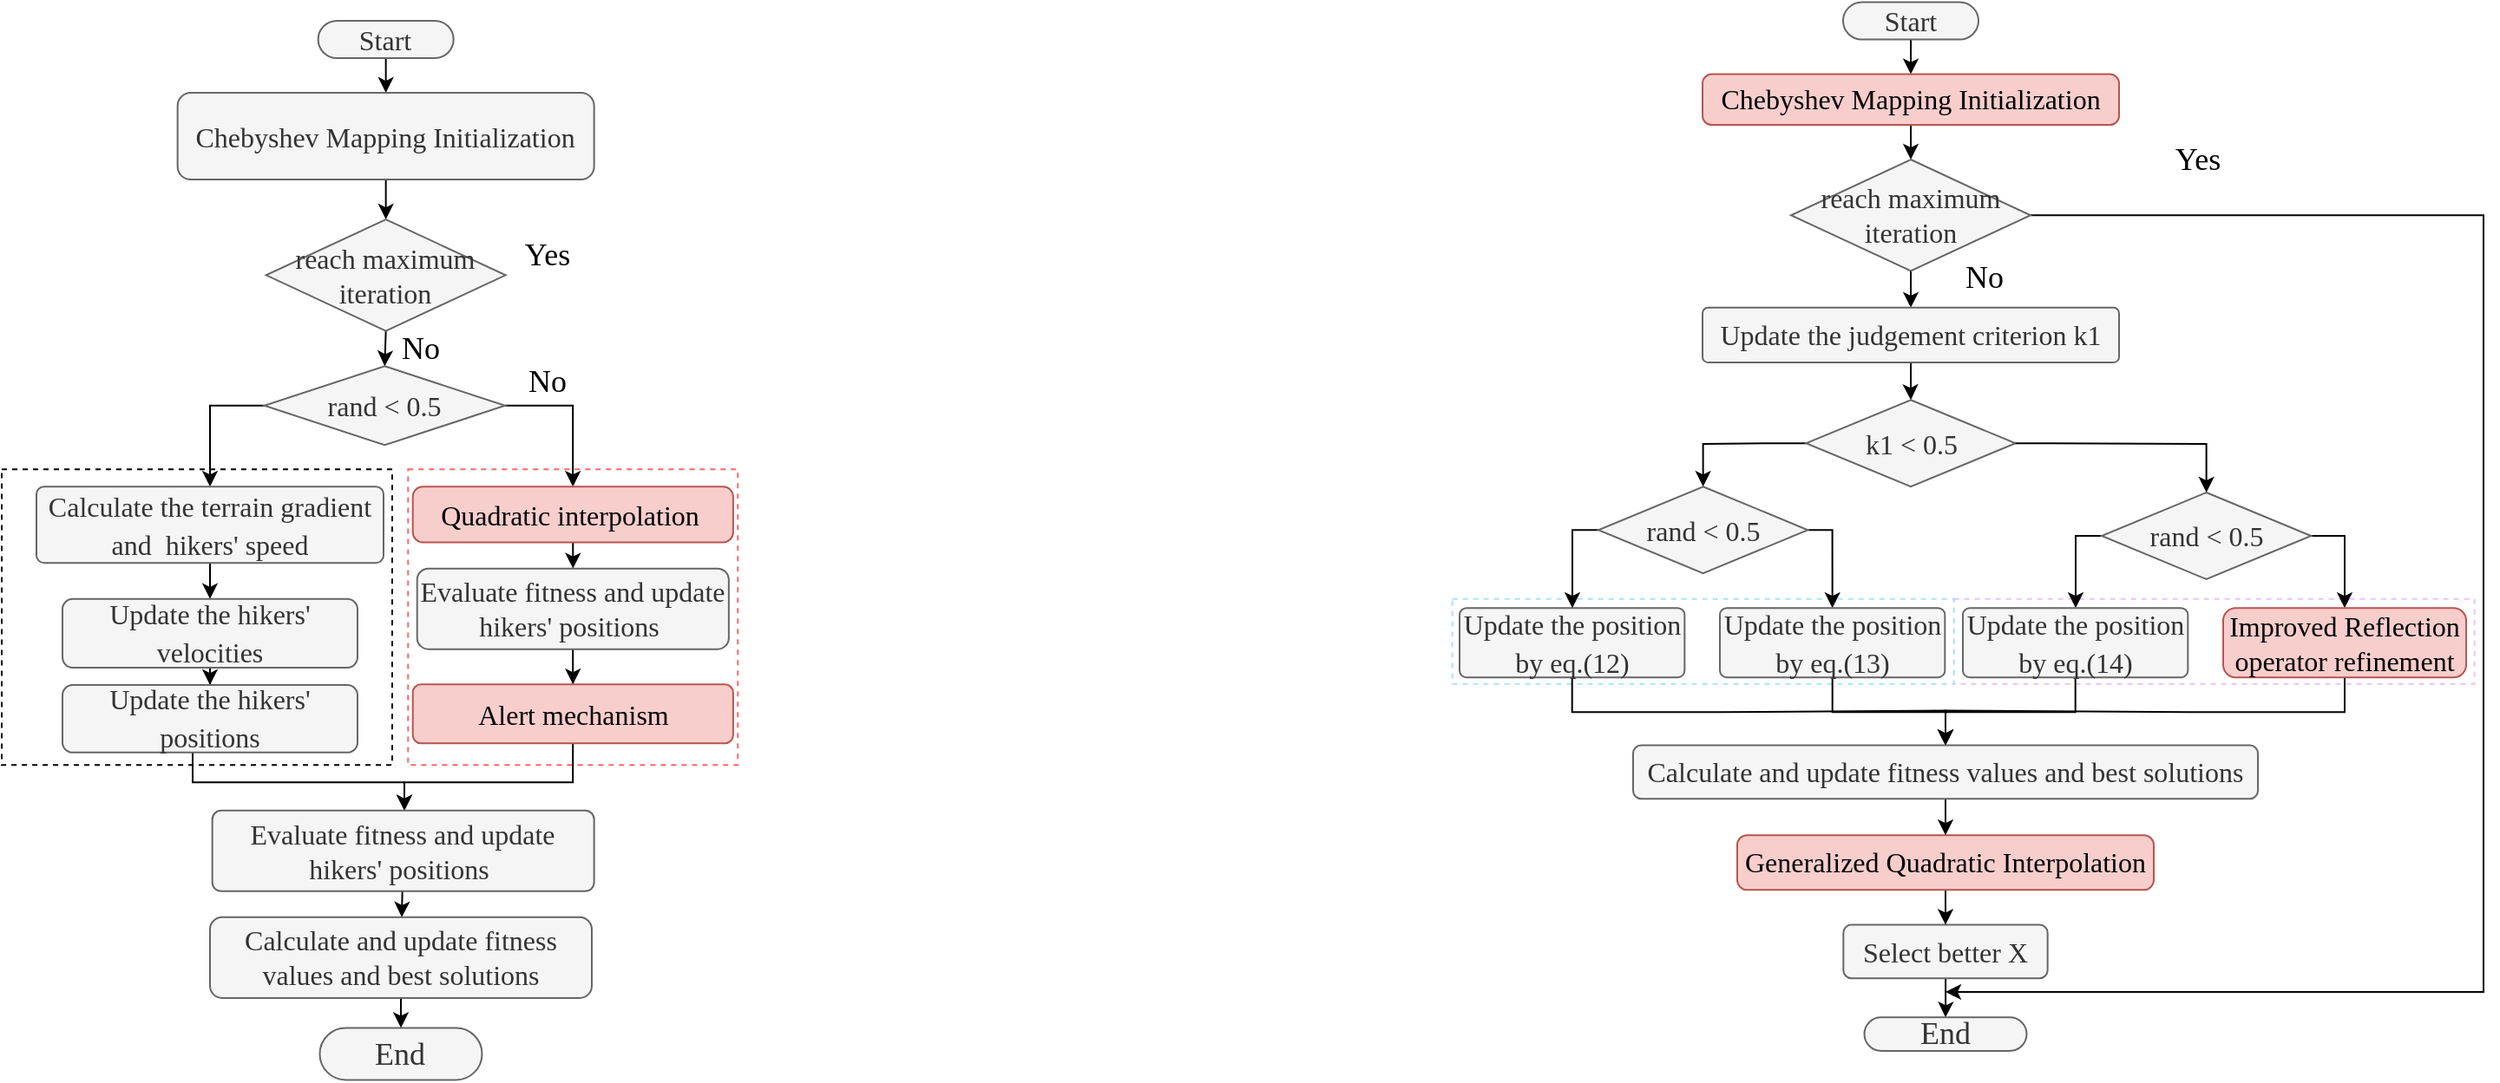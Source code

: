 <mxfile version="26.1.3">
  <diagram name="第 1 页" id="DrYwcsrSqI8XcHw-VVTQ">
    <mxGraphModel dx="607" dy="3076" grid="1" gridSize="10" guides="1" tooltips="1" connect="1" arrows="1" fold="1" page="1" pageScale="1" pageWidth="827" pageHeight="1169" math="0" shadow="0">
      <root>
        <mxCell id="0" />
        <mxCell id="1" parent="0" />
        <mxCell id="w1JR5-OPfSAF1FVDnx4g-18" value="" style="rounded=0;whiteSpace=wrap;html=1;dashed=1;fontFamily=Times New Roman;fontSize=18;strokeColor=#EAC1FF;" vertex="1" parent="1">
          <mxGeometry x="2564.83" y="-1316.61" width="300" height="48.93" as="geometry" />
        </mxCell>
        <mxCell id="w1JR5-OPfSAF1FVDnx4g-17" value="" style="rounded=0;whiteSpace=wrap;html=1;dashed=1;fontFamily=Times New Roman;fontSize=18;strokeColor=#AAE2FF;" vertex="1" parent="1">
          <mxGeometry x="2275.83" y="-1316.61" width="289" height="48.93" as="geometry" />
        </mxCell>
        <mxCell id="znDbkGUDBgg_eZ-vlcGg-1" value="" style="rounded=0;whiteSpace=wrap;html=1;dashed=1;strokeColor=#FF6666;fontFamily=Times New Roman;fontSize=18;" parent="1" vertex="1">
          <mxGeometry x="1674.14" y="-1391.39" width="190" height="170.54" as="geometry" />
        </mxCell>
        <mxCell id="znDbkGUDBgg_eZ-vlcGg-2" value="" style="rounded=0;whiteSpace=wrap;html=1;dashed=1;fontFamily=Times New Roman;fontSize=18;" parent="1" vertex="1">
          <mxGeometry x="1440" y="-1391.39" width="225" height="170.54" as="geometry" />
        </mxCell>
        <mxCell id="znDbkGUDBgg_eZ-vlcGg-3" style="rounded=0;orthogonalLoop=1;jettySize=auto;html=1;entryX=0.5;entryY=0;entryDx=0;entryDy=0;fontFamily=Times New Roman;fontSize=18;" parent="1" source="znDbkGUDBgg_eZ-vlcGg-4" target="znDbkGUDBgg_eZ-vlcGg-6" edge="1">
          <mxGeometry relative="1" as="geometry" />
        </mxCell>
        <mxCell id="znDbkGUDBgg_eZ-vlcGg-4" value="Start" style="rounded=1;whiteSpace=wrap;html=1;absoluteArcSize=0;arcSize=50;fontSize=16;fontFamily=Times New Roman;fillColor=#f5f5f5;fontColor=#333333;strokeColor=#666666;" parent="1" vertex="1">
          <mxGeometry x="1622.33" y="-1650" width="78" height="21.53" as="geometry" />
        </mxCell>
        <mxCell id="znDbkGUDBgg_eZ-vlcGg-5" style="rounded=0;orthogonalLoop=1;jettySize=auto;html=1;entryX=0.5;entryY=0;entryDx=0;entryDy=0;fontFamily=Times New Roman;fontSize=18;" parent="1" source="znDbkGUDBgg_eZ-vlcGg-6" target="znDbkGUDBgg_eZ-vlcGg-9" edge="1">
          <mxGeometry relative="1" as="geometry" />
        </mxCell>
        <mxCell id="znDbkGUDBgg_eZ-vlcGg-6" value="&lt;font&gt;Chebyshev Mapping Initialization&lt;/font&gt;" style="rounded=1;whiteSpace=wrap;html=1;align=center;verticalAlign=middle;arcSize=15;fontFamily=Times New Roman;fontSize=16;fillColor=#f5f5f5;fontColor=#333333;strokeColor=#666666;" parent="1" vertex="1">
          <mxGeometry x="1541.33" y="-1608.47" width="240" height="50" as="geometry" />
        </mxCell>
        <mxCell id="znDbkGUDBgg_eZ-vlcGg-7" style="edgeStyle=orthogonalEdgeStyle;rounded=0;orthogonalLoop=1;jettySize=auto;html=1;exitX=0.5;exitY=1;exitDx=0;exitDy=0;entryX=0.5;entryY=0;entryDx=0;entryDy=0;fontFamily=Times New Roman;fontSize=18;" parent="1" source="znDbkGUDBgg_eZ-vlcGg-9" target="znDbkGUDBgg_eZ-vlcGg-17" edge="1">
          <mxGeometry relative="1" as="geometry" />
        </mxCell>
        <mxCell id="znDbkGUDBgg_eZ-vlcGg-8" style="edgeStyle=orthogonalEdgeStyle;rounded=0;orthogonalLoop=1;jettySize=auto;html=1;exitX=1;exitY=0.5;exitDx=0;exitDy=0;fontFamily=Times New Roman;fontSize=18;" parent="1" source="3fcH1A0avGzYwGgjeC8N-6" edge="1">
          <mxGeometry relative="1" as="geometry">
            <Array as="points">
              <mxPoint x="2870" y="-1538" />
              <mxPoint x="2870" y="-1090" />
              <mxPoint x="2570" y="-1090" />
            </Array>
            <mxPoint x="2609" y="-1535.455" as="sourcePoint" />
            <mxPoint x="2560" y="-1090" as="targetPoint" />
          </mxGeometry>
        </mxCell>
        <mxCell id="znDbkGUDBgg_eZ-vlcGg-9" value="&lt;font&gt;&amp;nbsp;&lt;/font&gt;&lt;span style=&quot;background-color: initial;&quot;&gt;reach maximum&amp;nbsp; iteration&lt;/span&gt;" style="rhombus;whiteSpace=wrap;html=1;rounded=0;align=center;verticalAlign=middle;arcSize=50;fontFamily=Times New Roman;fontSize=16;fillColor=#f5f5f5;fontColor=#333333;strokeColor=#666666;" parent="1" vertex="1">
          <mxGeometry x="1592.33" y="-1535.45" width="138" height="64.25" as="geometry" />
        </mxCell>
        <mxCell id="znDbkGUDBgg_eZ-vlcGg-10" value="End" style="rounded=1;whiteSpace=wrap;html=1;absoluteArcSize=0;arcSize=50;align=center;verticalAlign=middle;fontFamily=Times New Roman;fontSize=18;fillColor=#f5f5f5;fontColor=#333333;strokeColor=#666666;" parent="1" vertex="1">
          <mxGeometry x="1623.25" y="-1069.3" width="93.496" height="30" as="geometry" />
        </mxCell>
        <mxCell id="znDbkGUDBgg_eZ-vlcGg-11" style="rounded=0;orthogonalLoop=1;jettySize=auto;html=1;fontFamily=Times New Roman;fontSize=18;" parent="1" source="znDbkGUDBgg_eZ-vlcGg-12" target="znDbkGUDBgg_eZ-vlcGg-10" edge="1">
          <mxGeometry relative="1" as="geometry" />
        </mxCell>
        <mxCell id="znDbkGUDBgg_eZ-vlcGg-12" value="&lt;font&gt;Calculate and update fitness values and best solutions&lt;/font&gt;" style="rounded=1;whiteSpace=wrap;html=1;align=center;verticalAlign=middle;arcSize=15;fontFamily=Times New Roman;fontSize=16;fillColor=#f5f5f5;fontColor=#333333;strokeColor=#666666;" parent="1" vertex="1">
          <mxGeometry x="1560" y="-1133.07" width="220" height="46.54" as="geometry" />
        </mxCell>
        <mxCell id="znDbkGUDBgg_eZ-vlcGg-13" value="&lt;font&gt;Yes&lt;/font&gt;" style="text;html=1;align=center;verticalAlign=middle;resizable=0;points=[];autosize=1;strokeColor=none;fillColor=none;fontSize=18;fontFamily=Times New Roman;" parent="1" vertex="1">
          <mxGeometry x="1728.677" y="-1535.45" width="50" height="40" as="geometry" />
        </mxCell>
        <mxCell id="znDbkGUDBgg_eZ-vlcGg-14" value="&lt;font&gt;No&lt;/font&gt;" style="text;html=1;align=center;verticalAlign=middle;resizable=0;points=[];autosize=1;fontSize=18;fontFamily=Times New Roman;" parent="1" vertex="1">
          <mxGeometry x="1656.034" y="-1480.85" width="50" height="40" as="geometry" />
        </mxCell>
        <mxCell id="znDbkGUDBgg_eZ-vlcGg-15" style="edgeStyle=orthogonalEdgeStyle;rounded=0;orthogonalLoop=1;jettySize=auto;html=1;fontFamily=Times New Roman;fontSize=18;exitX=0;exitY=0.5;exitDx=0;exitDy=0;" parent="1" source="znDbkGUDBgg_eZ-vlcGg-17" target="znDbkGUDBgg_eZ-vlcGg-19" edge="1">
          <mxGeometry relative="1" as="geometry" />
        </mxCell>
        <mxCell id="znDbkGUDBgg_eZ-vlcGg-16" style="edgeStyle=orthogonalEdgeStyle;rounded=0;orthogonalLoop=1;jettySize=auto;html=1;fontFamily=Times New Roman;fontSize=18;exitX=1;exitY=0.5;exitDx=0;exitDy=0;" parent="1" source="znDbkGUDBgg_eZ-vlcGg-17" target="znDbkGUDBgg_eZ-vlcGg-25" edge="1">
          <mxGeometry relative="1" as="geometry" />
        </mxCell>
        <mxCell id="znDbkGUDBgg_eZ-vlcGg-17" value="rand &amp;lt; &lt;font&gt;0.5&lt;/font&gt;" style="rhombus;whiteSpace=wrap;html=1;rounded=0;align=center;verticalAlign=middle;arcSize=50;fontFamily=Times New Roman;fontSize=16;fillColor=#f5f5f5;fontColor=#333333;strokeColor=#666666;" parent="1" vertex="1">
          <mxGeometry x="1591.34" y="-1450.85" width="138.66" height="45.5" as="geometry" />
        </mxCell>
        <mxCell id="znDbkGUDBgg_eZ-vlcGg-18" style="edgeStyle=orthogonalEdgeStyle;rounded=0;orthogonalLoop=1;jettySize=auto;html=1;entryX=0.5;entryY=0;entryDx=0;entryDy=0;" parent="1" source="znDbkGUDBgg_eZ-vlcGg-19" target="znDbkGUDBgg_eZ-vlcGg-21" edge="1">
          <mxGeometry relative="1" as="geometry" />
        </mxCell>
        <mxCell id="znDbkGUDBgg_eZ-vlcGg-19" value="&lt;font style=&quot;font-size: 16px;&quot;&gt;Calculate the terrain gradient and&amp;nbsp; hikers&#39; speed&lt;/font&gt;" style="rounded=1;whiteSpace=wrap;html=1;align=center;verticalAlign=middle;arcSize=10;fontFamily=Times New Roman;fontSize=18;fillColor=#f5f5f5;fontColor=#333333;strokeColor=#666666;" parent="1" vertex="1">
          <mxGeometry x="1460" y="-1381.39" width="200" height="44" as="geometry" />
        </mxCell>
        <mxCell id="znDbkGUDBgg_eZ-vlcGg-20" style="edgeStyle=orthogonalEdgeStyle;rounded=0;orthogonalLoop=1;jettySize=auto;html=1;entryX=0.5;entryY=0;entryDx=0;entryDy=0;" parent="1" source="znDbkGUDBgg_eZ-vlcGg-21" target="znDbkGUDBgg_eZ-vlcGg-23" edge="1">
          <mxGeometry relative="1" as="geometry" />
        </mxCell>
        <mxCell id="znDbkGUDBgg_eZ-vlcGg-21" value="&lt;font style=&quot;font-size: 16px;&quot;&gt;Update the hikers&#39; velocities&lt;/font&gt;" style="rounded=1;whiteSpace=wrap;html=1;align=center;verticalAlign=middle;arcSize=15;fontFamily=Times New Roman;fontSize=18;fillColor=#f5f5f5;fontColor=#333333;strokeColor=#666666;" parent="1" vertex="1">
          <mxGeometry x="1475" y="-1316.61" width="170" height="39.56" as="geometry" />
        </mxCell>
        <mxCell id="znDbkGUDBgg_eZ-vlcGg-22" style="edgeStyle=orthogonalEdgeStyle;rounded=0;orthogonalLoop=1;jettySize=auto;html=1;fontFamily=Times New Roman;fontSize=18;" parent="1" source="znDbkGUDBgg_eZ-vlcGg-23" target="znDbkGUDBgg_eZ-vlcGg-31" edge="1">
          <mxGeometry relative="1" as="geometry">
            <Array as="points">
              <mxPoint x="1550" y="-1210.85" />
              <mxPoint x="1672" y="-1210.85" />
            </Array>
          </mxGeometry>
        </mxCell>
        <mxCell id="znDbkGUDBgg_eZ-vlcGg-23" value="&lt;font style=&quot;font-size: 16px;&quot;&gt;Update the hikers&#39; positions&lt;/font&gt;" style="rounded=1;whiteSpace=wrap;html=1;align=center;verticalAlign=middle;arcSize=15;fontFamily=Times New Roman;fontSize=18;fillColor=#f5f5f5;fontColor=#333333;strokeColor=#666666;" parent="1" vertex="1">
          <mxGeometry x="1475" y="-1266.97" width="170" height="38.89" as="geometry" />
        </mxCell>
        <mxCell id="znDbkGUDBgg_eZ-vlcGg-24" style="rounded=0;orthogonalLoop=1;jettySize=auto;html=1;" parent="1" source="znDbkGUDBgg_eZ-vlcGg-25" target="znDbkGUDBgg_eZ-vlcGg-27" edge="1">
          <mxGeometry relative="1" as="geometry" />
        </mxCell>
        <mxCell id="znDbkGUDBgg_eZ-vlcGg-25" value="Quadratic interpolation&amp;nbsp;" style="rounded=1;whiteSpace=wrap;html=1;align=center;verticalAlign=middle;arcSize=18;fontFamily=Times New Roman;fontSize=16;strokeColor=#b85450;fontColor=default;fillColor=#f8cecc;" parent="1" vertex="1">
          <mxGeometry x="1676.85" y="-1381.39" width="184.59" height="32.09" as="geometry" />
        </mxCell>
        <mxCell id="znDbkGUDBgg_eZ-vlcGg-26" style="edgeStyle=orthogonalEdgeStyle;rounded=0;orthogonalLoop=1;jettySize=auto;html=1;entryX=0.5;entryY=0;entryDx=0;entryDy=0;" parent="1" source="znDbkGUDBgg_eZ-vlcGg-27" target="znDbkGUDBgg_eZ-vlcGg-29" edge="1">
          <mxGeometry relative="1" as="geometry" />
        </mxCell>
        <mxCell id="znDbkGUDBgg_eZ-vlcGg-27" value="Evaluate fitness and update hikers&#39; positions&amp;nbsp;" style="rounded=1;whiteSpace=wrap;html=1;align=center;verticalAlign=middle;arcSize=14;fontFamily=Times New Roman;fontSize=16;fillColor=#f5f5f5;fontColor=#333333;strokeColor=#666666;" parent="1" vertex="1">
          <mxGeometry x="1679.35" y="-1334.18" width="179.59" height="46.54" as="geometry" />
        </mxCell>
        <mxCell id="znDbkGUDBgg_eZ-vlcGg-28" style="edgeStyle=orthogonalEdgeStyle;rounded=0;orthogonalLoop=1;jettySize=auto;html=1;fontFamily=Times New Roman;fontSize=18;" parent="1" source="znDbkGUDBgg_eZ-vlcGg-29" target="znDbkGUDBgg_eZ-vlcGg-31" edge="1">
          <mxGeometry relative="1" as="geometry">
            <Array as="points">
              <mxPoint x="1769" y="-1210.85" />
              <mxPoint x="1672" y="-1210.85" />
            </Array>
          </mxGeometry>
        </mxCell>
        <mxCell id="znDbkGUDBgg_eZ-vlcGg-29" value="Alert mechanism" style="rounded=1;whiteSpace=wrap;html=1;align=center;verticalAlign=middle;arcSize=14;fontFamily=Times New Roman;fontSize=16;strokeColor=#b85450;fontColor=default;fillColor=#f8cecc;" parent="1" vertex="1">
          <mxGeometry x="1676.85" y="-1267.39" width="184.59" height="34" as="geometry" />
        </mxCell>
        <mxCell id="znDbkGUDBgg_eZ-vlcGg-30" style="rounded=0;orthogonalLoop=1;jettySize=auto;html=1;fontFamily=Times New Roman;fontSize=18;" parent="1" source="znDbkGUDBgg_eZ-vlcGg-31" target="znDbkGUDBgg_eZ-vlcGg-12" edge="1">
          <mxGeometry relative="1" as="geometry" />
        </mxCell>
        <mxCell id="znDbkGUDBgg_eZ-vlcGg-31" value="Evaluate fitness and update hikers&#39; positions&amp;nbsp;" style="rounded=1;whiteSpace=wrap;html=1;align=center;verticalAlign=middle;arcSize=11;fontFamily=Times New Roman;fontSize=16;fillColor=#f5f5f5;fontColor=#333333;strokeColor=#666666;" parent="1" vertex="1">
          <mxGeometry x="1561.33" y="-1194.62" width="220" height="46.54" as="geometry" />
        </mxCell>
        <mxCell id="znDbkGUDBgg_eZ-vlcGg-32" value="&lt;font&gt;No&lt;/font&gt;" style="text;html=1;align=center;verticalAlign=middle;resizable=0;points=[];autosize=1;fontSize=18;fontFamily=Times New Roman;" parent="1" vertex="1">
          <mxGeometry x="1728.674" y="-1462.05" width="50" height="40" as="geometry" />
        </mxCell>
        <mxCell id="3fcH1A0avGzYwGgjeC8N-1" style="rounded=0;orthogonalLoop=1;jettySize=auto;html=1;entryX=0.5;entryY=0;entryDx=0;entryDy=0;fontFamily=Times New Roman;fontSize=18;" parent="1" source="3fcH1A0avGzYwGgjeC8N-2" target="3fcH1A0avGzYwGgjeC8N-4" edge="1">
          <mxGeometry relative="1" as="geometry" />
        </mxCell>
        <mxCell id="3fcH1A0avGzYwGgjeC8N-2" value="Start" style="rounded=1;whiteSpace=wrap;html=1;absoluteArcSize=0;arcSize=50;fontSize=16;fontFamily=Times New Roman;fillColor=#f5f5f5;fontColor=#333333;strokeColor=#666666;" parent="1" vertex="1">
          <mxGeometry x="2501" y="-1660.72" width="78" height="21.53" as="geometry" />
        </mxCell>
        <mxCell id="3fcH1A0avGzYwGgjeC8N-3" style="rounded=0;orthogonalLoop=1;jettySize=auto;html=1;entryX=0.5;entryY=0;entryDx=0;entryDy=0;fontFamily=Times New Roman;fontSize=18;" parent="1" source="3fcH1A0avGzYwGgjeC8N-4" target="3fcH1A0avGzYwGgjeC8N-6" edge="1">
          <mxGeometry relative="1" as="geometry" />
        </mxCell>
        <mxCell id="3fcH1A0avGzYwGgjeC8N-4" value="&lt;font&gt;Chebyshev Mapping Initialization&lt;/font&gt;" style="rounded=1;whiteSpace=wrap;html=1;align=center;verticalAlign=middle;arcSize=18;fontFamily=Times New Roman;fontSize=16;fillColor=#f8cecc;fontColor=default;strokeColor=#b85450;" parent="1" vertex="1">
          <mxGeometry x="2420" y="-1619.19" width="240" height="29.19" as="geometry" />
        </mxCell>
        <mxCell id="3fcH1A0avGzYwGgjeC8N-5" style="edgeStyle=orthogonalEdgeStyle;rounded=0;orthogonalLoop=1;jettySize=auto;html=1;exitX=0.5;exitY=1;exitDx=0;exitDy=0;entryX=0.5;entryY=0;entryDx=0;entryDy=0;fontFamily=Times New Roman;fontSize=18;" parent="1" source="3fcH1A0avGzYwGgjeC8N-6" target="3fcH1A0avGzYwGgjeC8N-9" edge="1">
          <mxGeometry relative="1" as="geometry">
            <mxPoint x="2539.63" y="-1485.85" as="targetPoint" />
          </mxGeometry>
        </mxCell>
        <mxCell id="3fcH1A0avGzYwGgjeC8N-6" value="&lt;font&gt;&amp;nbsp;&lt;/font&gt;&lt;span style=&quot;background-color: initial;&quot;&gt;reach maximum&amp;nbsp; iteration&lt;/span&gt;" style="rhombus;whiteSpace=wrap;html=1;rounded=0;align=center;verticalAlign=middle;arcSize=50;fontFamily=Times New Roman;fontSize=16;fillColor=#f5f5f5;fontColor=#333333;strokeColor=#666666;" parent="1" vertex="1">
          <mxGeometry x="2471" y="-1570.0" width="138" height="64.25" as="geometry" />
        </mxCell>
        <mxCell id="3fcH1A0avGzYwGgjeC8N-7" value="&lt;font&gt;Yes&lt;/font&gt;" style="text;html=1;align=center;verticalAlign=middle;resizable=0;points=[];autosize=1;strokeColor=none;fillColor=none;fontSize=18;fontFamily=Times New Roman;" parent="1" vertex="1">
          <mxGeometry x="2679.997" y="-1590.0" width="50" height="40" as="geometry" />
        </mxCell>
        <mxCell id="3fcH1A0avGzYwGgjeC8N-8" value="&lt;font&gt;No&lt;/font&gt;" style="text;html=1;align=center;verticalAlign=middle;resizable=0;points=[];autosize=1;fontSize=18;fontFamily=Times New Roman;" parent="1" vertex="1">
          <mxGeometry x="2557.344" y="-1521.55" width="50" height="40" as="geometry" />
        </mxCell>
        <mxCell id="3fcH1A0avGzYwGgjeC8N-11" style="edgeStyle=orthogonalEdgeStyle;rounded=0;orthogonalLoop=1;jettySize=auto;html=1;" parent="1" source="3fcH1A0avGzYwGgjeC8N-9" target="3fcH1A0avGzYwGgjeC8N-10" edge="1">
          <mxGeometry relative="1" as="geometry" />
        </mxCell>
        <mxCell id="3fcH1A0avGzYwGgjeC8N-9" value="&lt;font style=&quot;font-size: 16px;&quot;&gt;Update the judgement criterion k1&lt;/font&gt;" style="rounded=1;whiteSpace=wrap;html=1;align=center;verticalAlign=middle;arcSize=10;fontFamily=Times New Roman;fontSize=18;fillColor=#f5f5f5;fontColor=#333333;strokeColor=#666666;" parent="1" vertex="1">
          <mxGeometry x="2420" y="-1484.57" width="240" height="31.55" as="geometry" />
        </mxCell>
        <mxCell id="3fcH1A0avGzYwGgjeC8N-15" style="edgeStyle=orthogonalEdgeStyle;rounded=0;orthogonalLoop=1;jettySize=auto;html=1;entryX=0.5;entryY=0;entryDx=0;entryDy=0;" parent="1" source="3fcH1A0avGzYwGgjeC8N-10" target="3fcH1A0avGzYwGgjeC8N-13" edge="1">
          <mxGeometry relative="1" as="geometry">
            <Array as="points">
              <mxPoint x="2460" y="-1406" />
              <mxPoint x="2420" y="-1406" />
            </Array>
          </mxGeometry>
        </mxCell>
        <mxCell id="3fcH1A0avGzYwGgjeC8N-10" value="k1 &amp;lt; 0.5" style="rhombus;whiteSpace=wrap;html=1;rounded=0;align=center;verticalAlign=middle;arcSize=50;fontFamily=Times New Roman;fontSize=16;fillColor=#f5f5f5;fontColor=#333333;strokeColor=#666666;" parent="1" vertex="1">
          <mxGeometry x="2479.67" y="-1431.39" width="120.66" height="50" as="geometry" />
        </mxCell>
        <mxCell id="w1JR5-OPfSAF1FVDnx4g-5" style="edgeStyle=orthogonalEdgeStyle;rounded=0;orthogonalLoop=1;jettySize=auto;html=1;" edge="1" parent="1" source="3fcH1A0avGzYwGgjeC8N-12" target="w1JR5-OPfSAF1FVDnx4g-4">
          <mxGeometry relative="1" as="geometry" />
        </mxCell>
        <mxCell id="3fcH1A0avGzYwGgjeC8N-12" value="&lt;font style=&quot;font-size: 16px;&quot;&gt;Update the position by eq.(12)&lt;/font&gt;" style="rounded=1;whiteSpace=wrap;html=1;align=center;verticalAlign=middle;arcSize=10;fontFamily=Times New Roman;fontSize=18;fillColor=#f5f5f5;fontColor=#333333;strokeColor=#666666;" parent="1" vertex="1">
          <mxGeometry x="2280" y="-1311.39" width="129.67" height="40" as="geometry" />
        </mxCell>
        <mxCell id="3fcH1A0avGzYwGgjeC8N-18" style="edgeStyle=orthogonalEdgeStyle;rounded=0;orthogonalLoop=1;jettySize=auto;html=1;" parent="1" source="3fcH1A0avGzYwGgjeC8N-13" target="3fcH1A0avGzYwGgjeC8N-12" edge="1">
          <mxGeometry relative="1" as="geometry">
            <Array as="points">
              <mxPoint x="2345" y="-1356.39" />
            </Array>
          </mxGeometry>
        </mxCell>
        <mxCell id="w1JR5-OPfSAF1FVDnx4g-3" style="edgeStyle=orthogonalEdgeStyle;rounded=0;orthogonalLoop=1;jettySize=auto;html=1;entryX=0.5;entryY=0;entryDx=0;entryDy=0;" edge="1" parent="1" source="3fcH1A0avGzYwGgjeC8N-13" target="3fcH1A0avGzYwGgjeC8N-17">
          <mxGeometry relative="1" as="geometry">
            <Array as="points">
              <mxPoint x="2495" y="-1356.39" />
            </Array>
          </mxGeometry>
        </mxCell>
        <mxCell id="3fcH1A0avGzYwGgjeC8N-13" value="rand &amp;lt; 0.5" style="rhombus;whiteSpace=wrap;html=1;rounded=0;align=center;verticalAlign=middle;arcSize=50;fontFamily=Times New Roman;fontSize=16;fillColor=#f5f5f5;fontColor=#333333;strokeColor=#666666;" parent="1" vertex="1">
          <mxGeometry x="2360" y="-1381.39" width="120.66" height="50" as="geometry" />
        </mxCell>
        <mxCell id="w1JR5-OPfSAF1FVDnx4g-1" style="edgeStyle=orthogonalEdgeStyle;rounded=0;orthogonalLoop=1;jettySize=auto;html=1;" edge="1" parent="1" source="3fcH1A0avGzYwGgjeC8N-14" target="3fcH1A0avGzYwGgjeC8N-20">
          <mxGeometry relative="1" as="geometry">
            <Array as="points">
              <mxPoint x="2635" y="-1353.39" />
            </Array>
          </mxGeometry>
        </mxCell>
        <mxCell id="w1JR5-OPfSAF1FVDnx4g-2" style="edgeStyle=orthogonalEdgeStyle;rounded=0;orthogonalLoop=1;jettySize=auto;html=1;" edge="1" parent="1" source="3fcH1A0avGzYwGgjeC8N-14" target="3fcH1A0avGzYwGgjeC8N-21">
          <mxGeometry relative="1" as="geometry">
            <Array as="points">
              <mxPoint x="2790" y="-1353.39" />
            </Array>
          </mxGeometry>
        </mxCell>
        <mxCell id="3fcH1A0avGzYwGgjeC8N-14" value="rand &amp;lt; 0.5" style="rhombus;whiteSpace=wrap;html=1;rounded=0;align=center;verticalAlign=middle;arcSize=50;fontFamily=Times New Roman;fontSize=16;fillColor=#f5f5f5;fontColor=#333333;strokeColor=#666666;" parent="1" vertex="1">
          <mxGeometry x="2650" y="-1378.0" width="120.66" height="50" as="geometry" />
        </mxCell>
        <mxCell id="3fcH1A0avGzYwGgjeC8N-16" style="edgeStyle=orthogonalEdgeStyle;rounded=0;orthogonalLoop=1;jettySize=auto;html=1;entryX=0.5;entryY=0;entryDx=0;entryDy=0;" parent="1" source="3fcH1A0avGzYwGgjeC8N-10" target="3fcH1A0avGzYwGgjeC8N-14" edge="1">
          <mxGeometry relative="1" as="geometry">
            <Array as="points">
              <mxPoint x="2620" y="-1406" />
              <mxPoint x="2650" y="-1406" />
            </Array>
          </mxGeometry>
        </mxCell>
        <mxCell id="w1JR5-OPfSAF1FVDnx4g-7" style="edgeStyle=orthogonalEdgeStyle;rounded=0;orthogonalLoop=1;jettySize=auto;html=1;entryX=0.5;entryY=0;entryDx=0;entryDy=0;" edge="1" parent="1" source="3fcH1A0avGzYwGgjeC8N-17" target="w1JR5-OPfSAF1FVDnx4g-4">
          <mxGeometry relative="1" as="geometry" />
        </mxCell>
        <mxCell id="3fcH1A0avGzYwGgjeC8N-17" value="&lt;font style=&quot;font-size: 16px;&quot;&gt;Update the position by eq.(13)&lt;/font&gt;" style="rounded=1;whiteSpace=wrap;html=1;align=center;verticalAlign=middle;arcSize=10;fontFamily=Times New Roman;fontSize=18;fillColor=#f5f5f5;fontColor=#333333;strokeColor=#666666;" parent="1" vertex="1">
          <mxGeometry x="2430" y="-1311.39" width="129.67" height="40" as="geometry" />
        </mxCell>
        <mxCell id="w1JR5-OPfSAF1FVDnx4g-8" style="edgeStyle=orthogonalEdgeStyle;rounded=0;orthogonalLoop=1;jettySize=auto;html=1;" edge="1" parent="1" source="3fcH1A0avGzYwGgjeC8N-20" target="w1JR5-OPfSAF1FVDnx4g-4">
          <mxGeometry relative="1" as="geometry" />
        </mxCell>
        <mxCell id="3fcH1A0avGzYwGgjeC8N-20" value="&lt;font style=&quot;font-size: 16px;&quot;&gt;Update the position by eq.(14)&lt;/font&gt;" style="rounded=1;whiteSpace=wrap;html=1;align=center;verticalAlign=middle;arcSize=10;fontFamily=Times New Roman;fontSize=18;fillColor=#f5f5f5;fontColor=#333333;strokeColor=#666666;" parent="1" vertex="1">
          <mxGeometry x="2570" y="-1311.39" width="129.67" height="40" as="geometry" />
        </mxCell>
        <mxCell id="w1JR5-OPfSAF1FVDnx4g-9" style="edgeStyle=orthogonalEdgeStyle;rounded=0;orthogonalLoop=1;jettySize=auto;html=1;entryX=0.5;entryY=0;entryDx=0;entryDy=0;" edge="1" parent="1" source="3fcH1A0avGzYwGgjeC8N-21" target="w1JR5-OPfSAF1FVDnx4g-4">
          <mxGeometry relative="1" as="geometry" />
        </mxCell>
        <mxCell id="3fcH1A0avGzYwGgjeC8N-21" value="&lt;font style=&quot;font-size: 16px;&quot;&gt;Improved Reflection operator refinement&lt;/font&gt;" style="rounded=1;whiteSpace=wrap;html=1;align=center;verticalAlign=middle;arcSize=18;fontFamily=Times New Roman;fontSize=16;fillColor=#f8cecc;fontColor=default;strokeColor=#b85450;" parent="1" vertex="1">
          <mxGeometry x="2720" y="-1311.39" width="140" height="40" as="geometry" />
        </mxCell>
        <mxCell id="w1JR5-OPfSAF1FVDnx4g-13" style="edgeStyle=orthogonalEdgeStyle;rounded=0;orthogonalLoop=1;jettySize=auto;html=1;entryX=0.5;entryY=0;entryDx=0;entryDy=0;" edge="1" parent="1" source="3fcH1A0avGzYwGgjeC8N-22" target="w1JR5-OPfSAF1FVDnx4g-12">
          <mxGeometry relative="1" as="geometry" />
        </mxCell>
        <mxCell id="3fcH1A0avGzYwGgjeC8N-22" value="&lt;font style=&quot;font-size: 16px;&quot;&gt;Generalized Quadratic Interpolation&lt;/font&gt;" style="rounded=1;whiteSpace=wrap;html=1;align=center;verticalAlign=middle;arcSize=18;fontFamily=Times New Roman;fontSize=16;fillColor=#f8cecc;fontColor=default;strokeColor=#b85450;" parent="1" vertex="1">
          <mxGeometry x="2440" y="-1180.39" width="240" height="31.55" as="geometry" />
        </mxCell>
        <mxCell id="w1JR5-OPfSAF1FVDnx4g-10" style="edgeStyle=orthogonalEdgeStyle;rounded=0;orthogonalLoop=1;jettySize=auto;html=1;entryX=0.5;entryY=0;entryDx=0;entryDy=0;" edge="1" parent="1" source="w1JR5-OPfSAF1FVDnx4g-4" target="3fcH1A0avGzYwGgjeC8N-22">
          <mxGeometry relative="1" as="geometry" />
        </mxCell>
        <mxCell id="w1JR5-OPfSAF1FVDnx4g-4" value="&lt;font&gt;Calculate and update fitness values and best solutions&lt;/font&gt;" style="rounded=1;whiteSpace=wrap;html=1;align=center;verticalAlign=middle;arcSize=15;fontFamily=Times New Roman;fontSize=16;fillColor=#f5f5f5;fontColor=#333333;strokeColor=#666666;" vertex="1" parent="1">
          <mxGeometry x="2380" y="-1232.24" width="360" height="30.85" as="geometry" />
        </mxCell>
        <mxCell id="w1JR5-OPfSAF1FVDnx4g-15" style="edgeStyle=orthogonalEdgeStyle;rounded=0;orthogonalLoop=1;jettySize=auto;html=1;entryX=0.5;entryY=0;entryDx=0;entryDy=0;" edge="1" parent="1" source="w1JR5-OPfSAF1FVDnx4g-12" target="w1JR5-OPfSAF1FVDnx4g-14">
          <mxGeometry relative="1" as="geometry" />
        </mxCell>
        <mxCell id="w1JR5-OPfSAF1FVDnx4g-12" value="Select better X" style="rounded=1;whiteSpace=wrap;html=1;align=center;verticalAlign=middle;arcSize=15;fontFamily=Times New Roman;fontSize=16;fillColor=#f5f5f5;fontColor=#333333;strokeColor=#666666;" vertex="1" parent="1">
          <mxGeometry x="2501.17" y="-1128.77" width="117.66" height="30.85" as="geometry" />
        </mxCell>
        <mxCell id="w1JR5-OPfSAF1FVDnx4g-14" value="End" style="rounded=1;whiteSpace=wrap;html=1;absoluteArcSize=0;arcSize=50;align=center;verticalAlign=middle;fontFamily=Times New Roman;fontSize=18;fillColor=#f5f5f5;fontColor=#333333;strokeColor=#666666;" vertex="1" parent="1">
          <mxGeometry x="2513.25" y="-1075.34" width="93.5" height="19.3" as="geometry" />
        </mxCell>
      </root>
    </mxGraphModel>
  </diagram>
</mxfile>
